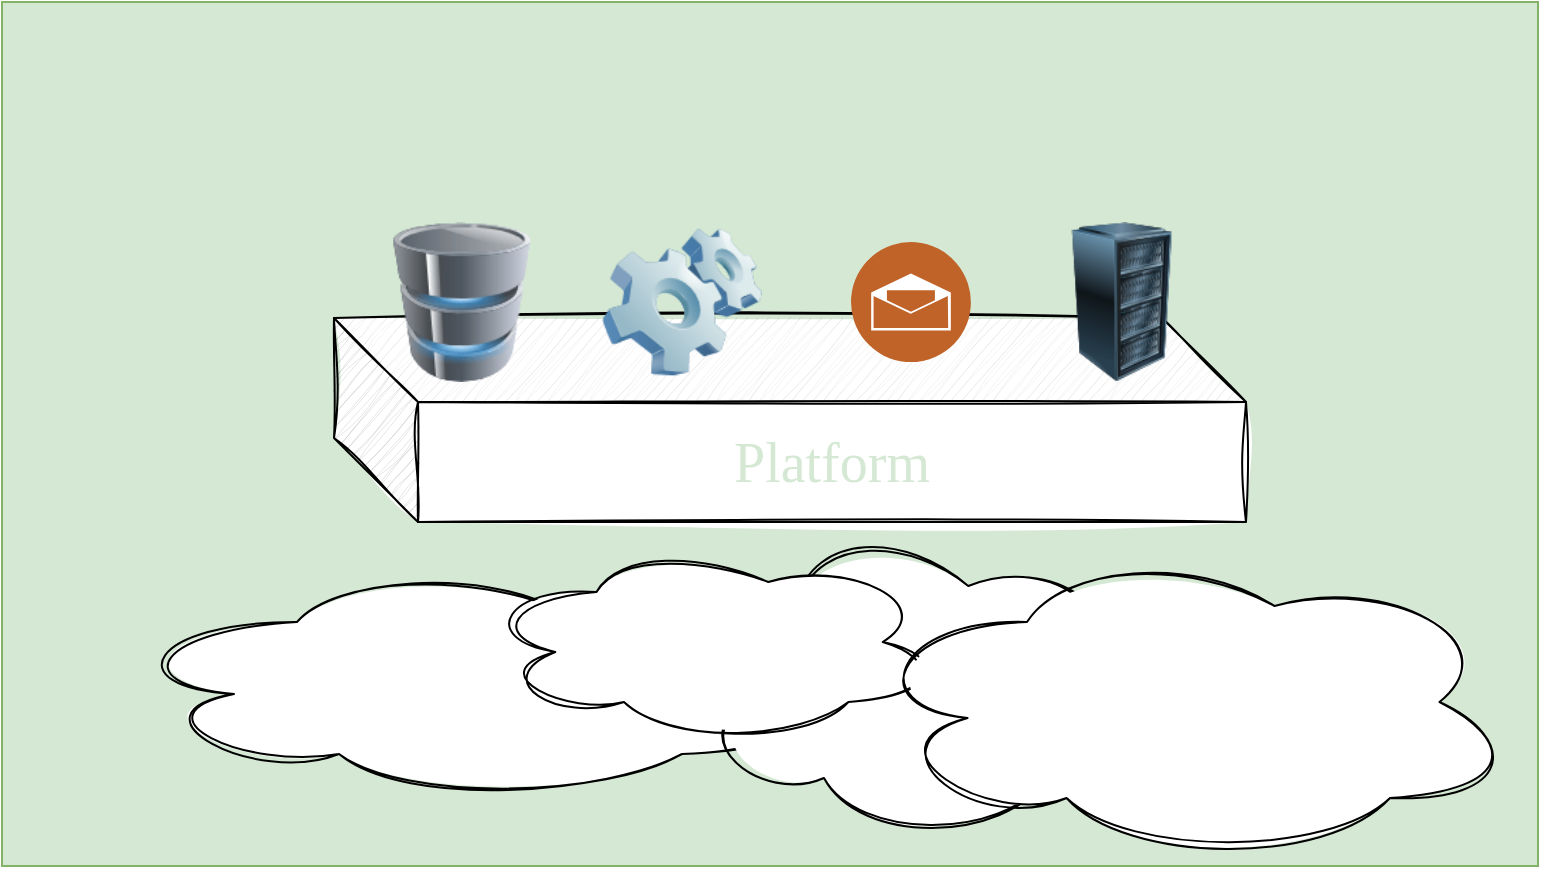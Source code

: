 <mxfile version="21.6.5" type="device">
  <diagram id="sfGkyqJ-wVHbOri7GWkh" name="Seite-1">
    <mxGraphModel dx="954" dy="612" grid="1" gridSize="10" guides="1" tooltips="1" connect="1" arrows="1" fold="1" page="1" pageScale="1" pageWidth="827" pageHeight="1169" math="0" shadow="0">
      <root>
        <mxCell id="0" />
        <mxCell id="1" parent="0" />
        <mxCell id="nMVIfYfNS6cF1Cbamtte-1" value="" style="rounded=0;whiteSpace=wrap;html=1;imageWidth=200;imageHeight=24;fillColor=#D5E8D4;strokeColor=#82b366;gradientDirection=west;imageAspect=0;" parent="1" vertex="1">
          <mxGeometry x="20" y="40" width="768" height="432" as="geometry" />
        </mxCell>
        <mxCell id="XbCrCJemjWTNa3cK6fTW-1" value="" style="shape=cube;whiteSpace=wrap;html=1;boundedLbl=1;backgroundOutline=1;darkOpacity=0.05;darkOpacity2=0.1;size=42;sketch=1;curveFitting=1;jiggle=2;" vertex="1" parent="1">
          <mxGeometry x="186" y="198" width="456" height="102" as="geometry" />
        </mxCell>
        <mxCell id="XbCrCJemjWTNa3cK6fTW-2" value="" style="ellipse;shape=cloud;whiteSpace=wrap;html=1;sketch=1;curveFitting=1;jiggle=2;" vertex="1" parent="1">
          <mxGeometry x="80" y="320" width="350" height="120" as="geometry" />
        </mxCell>
        <mxCell id="XbCrCJemjWTNa3cK6fTW-4" value="" style="ellipse;shape=cloud;whiteSpace=wrap;html=1;sketch=1;curveFitting=1;jiggle=2;" vertex="1" parent="1">
          <mxGeometry x="360" y="300" width="229" height="160" as="geometry" />
        </mxCell>
        <mxCell id="XbCrCJemjWTNa3cK6fTW-3" value="" style="ellipse;shape=cloud;whiteSpace=wrap;html=1;sketch=1;curveFitting=1;jiggle=2;" vertex="1" parent="1">
          <mxGeometry x="260" y="310" width="229" height="100" as="geometry" />
        </mxCell>
        <mxCell id="XbCrCJemjWTNa3cK6fTW-5" value="" style="ellipse;shape=cloud;whiteSpace=wrap;html=1;sketch=1;curveFitting=1;jiggle=2;" vertex="1" parent="1">
          <mxGeometry x="450" y="310" width="330" height="160" as="geometry" />
        </mxCell>
        <mxCell id="XbCrCJemjWTNa3cK6fTW-13" value="Platform" style="text;html=1;strokeColor=none;fillColor=none;align=center;verticalAlign=middle;whiteSpace=wrap;rounded=0;fontColor=#D5E8D4;fontSize=28;fontFamily=Tahoma;shadow=1;" vertex="1" parent="1">
          <mxGeometry x="230" y="240" width="410" height="60" as="geometry" />
        </mxCell>
        <mxCell id="XbCrCJemjWTNa3cK6fTW-14" value="" style="image;html=1;image=img/lib/clip_art/computers/Database_128x128.png" vertex="1" parent="1">
          <mxGeometry x="210" y="150" width="80" height="80" as="geometry" />
        </mxCell>
        <mxCell id="XbCrCJemjWTNa3cK6fTW-16" value="" style="image;html=1;image=img/lib/clip_art/computers/Software_128x128.png" vertex="1" parent="1">
          <mxGeometry x="320" y="150" width="80" height="80" as="geometry" />
        </mxCell>
        <mxCell id="XbCrCJemjWTNa3cK6fTW-17" value="" style="image;html=1;image=img/lib/clip_art/computers/Server_Rack_128x128.png" vertex="1" parent="1">
          <mxGeometry x="540" y="150" width="80" height="80" as="geometry" />
        </mxCell>
        <mxCell id="XbCrCJemjWTNa3cK6fTW-19" value="" style="image;aspect=fixed;perimeter=ellipsePerimeter;html=1;align=center;shadow=0;dashed=0;fontColor=#4277BB;labelBackgroundColor=default;fontSize=12;spacingTop=3;image=img/lib/ibm/social/messaging.svg;" vertex="1" parent="1">
          <mxGeometry x="444.5" y="160" width="60" height="60" as="geometry" />
        </mxCell>
      </root>
    </mxGraphModel>
  </diagram>
</mxfile>
